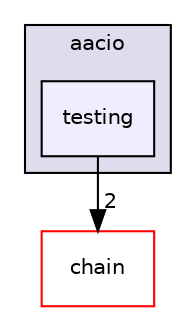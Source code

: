 digraph "libraries/testing/include/aacio/testing" {
  compound=true
  node [ fontsize="10", fontname="Helvetica"];
  edge [ labelfontsize="10", labelfontname="Helvetica"];
  subgraph clusterdir_15035440ac3b1fc9eb1910034f37ee60 {
    graph [ bgcolor="#ddddee", pencolor="black", label="aacio" fontname="Helvetica", fontsize="10", URL="dir_15035440ac3b1fc9eb1910034f37ee60.html"]
  dir_02bc6233a48dbab4402edb1f23f2f710 [shape=box, label="testing", style="filled", fillcolor="#eeeeff", pencolor="black", URL="dir_02bc6233a48dbab4402edb1f23f2f710.html"];
  }
  dir_94df585d4e205d65756e56c0817a7014 [shape=box label="chain" fillcolor="white" style="filled" color="red" URL="dir_94df585d4e205d65756e56c0817a7014.html"];
  dir_02bc6233a48dbab4402edb1f23f2f710->dir_94df585d4e205d65756e56c0817a7014 [headlabel="2", labeldistance=1.5 headhref="dir_001813_000005.html"];
}
